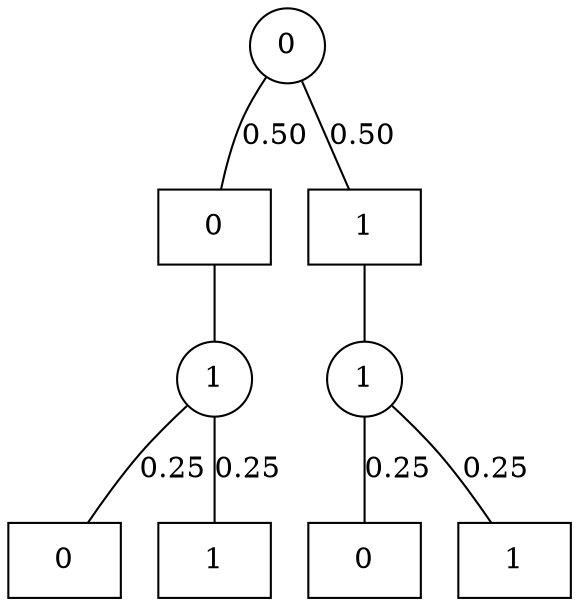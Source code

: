 graph G {
splines=true;
0 [shape=circle, label=0]
0--4[label = 0.50, labelangle=110];
4 [shape=box, label=0]
4--1;
1 [shape=circle, label=1]
1--2[label = 0.25, labelangle=110];
2 [shape=box, label=0]
1--3[label = 0.25, labelangle=110];
3 [shape=box, label=1]
0--8[label = 0.50, labelangle=110];
8 [shape=box, label=1]
8--5;
5 [shape=circle, label=1]
5--6[label = 0.25, labelangle=110];
6 [shape=box, label=0]
5--7[label = 0.25, labelangle=110];
7 [shape=box, label=1]
}
